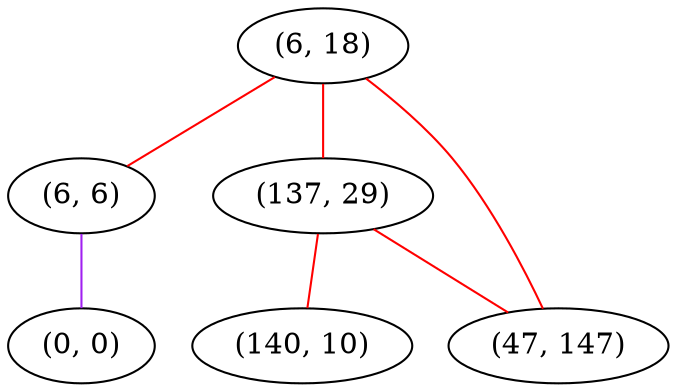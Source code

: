 graph "" {
"(6, 18)";
"(6, 6)";
"(137, 29)";
"(0, 0)";
"(140, 10)";
"(47, 147)";
"(6, 18)" -- "(137, 29)"  [color=red, key=0, weight=1];
"(6, 18)" -- "(47, 147)"  [color=red, key=0, weight=1];
"(6, 18)" -- "(6, 6)"  [color=red, key=0, weight=1];
"(6, 6)" -- "(0, 0)"  [color=purple, key=0, weight=4];
"(137, 29)" -- "(47, 147)"  [color=red, key=0, weight=1];
"(137, 29)" -- "(140, 10)"  [color=red, key=0, weight=1];
}
